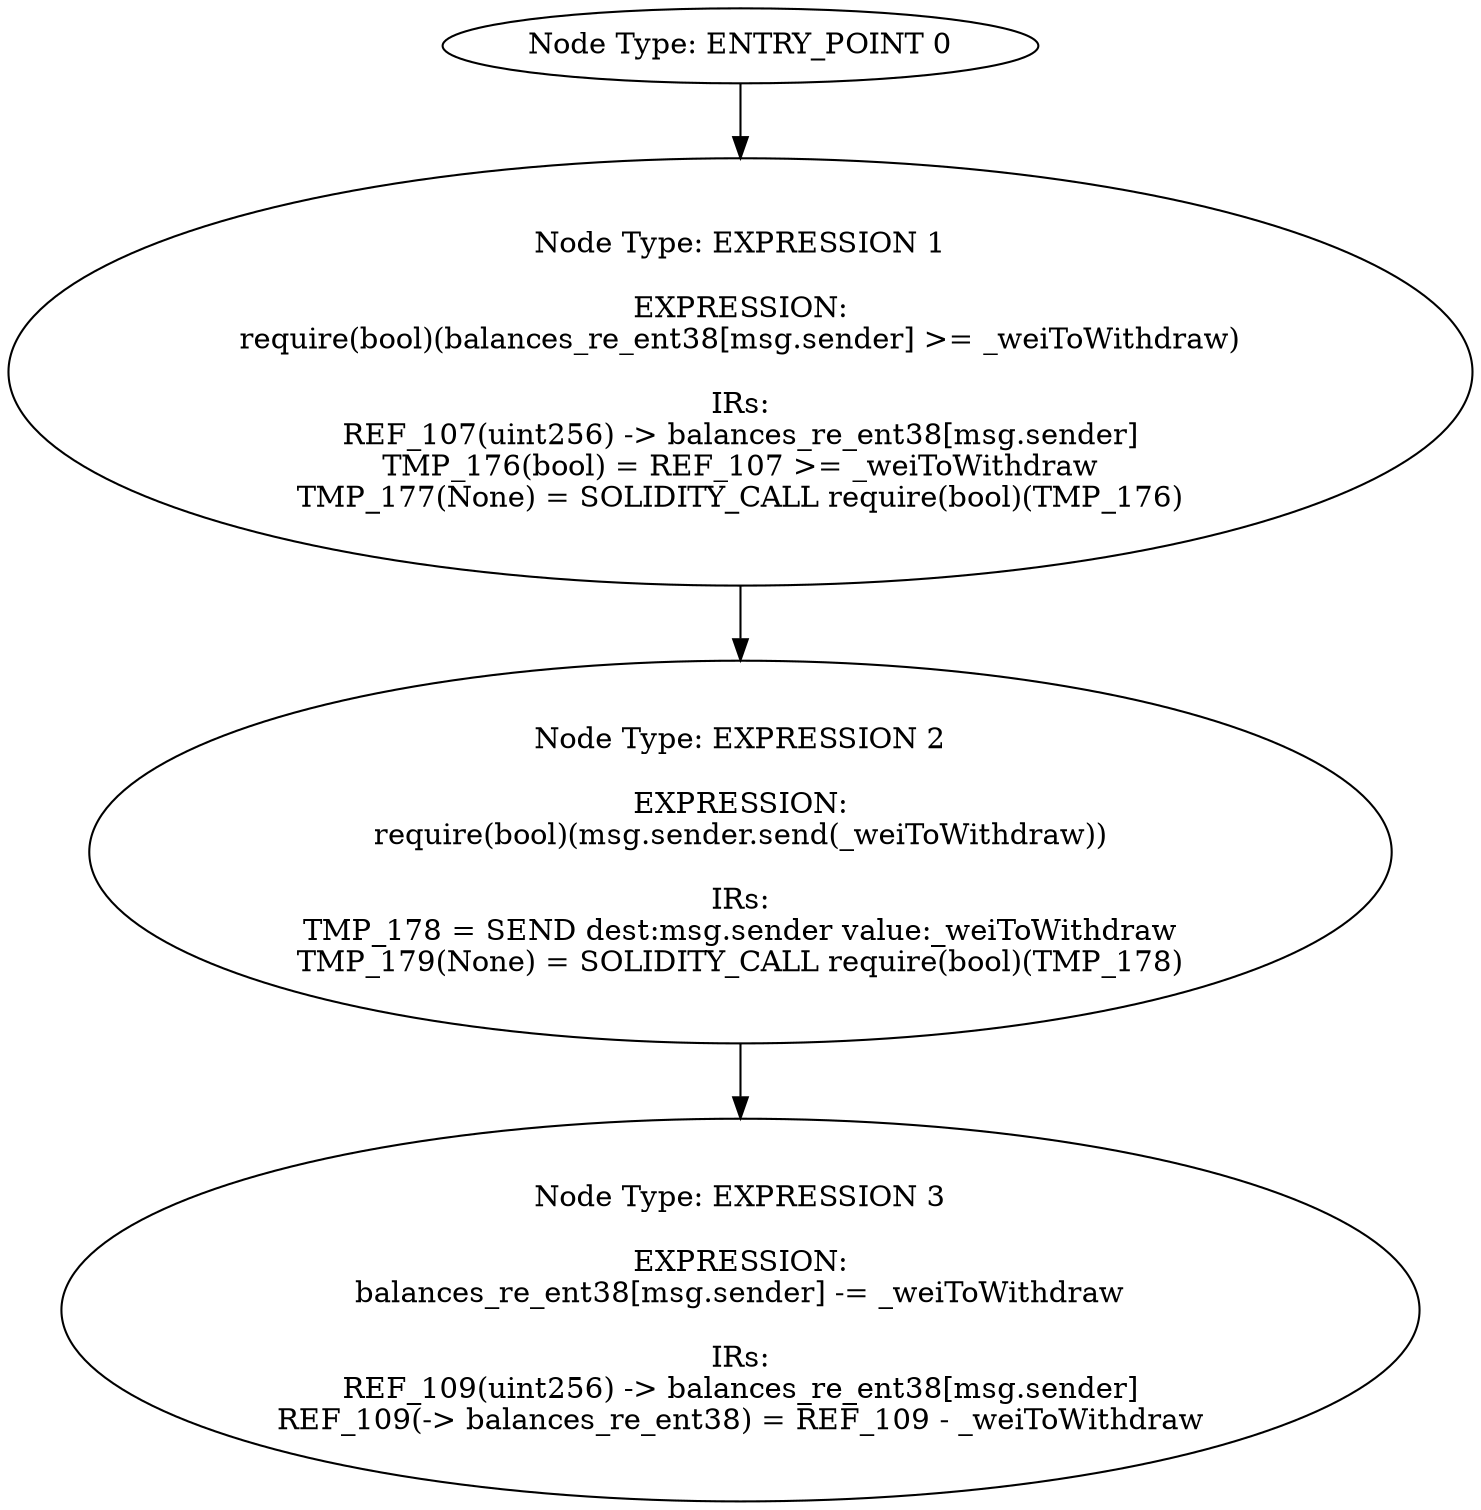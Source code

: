 digraph{
0[label="Node Type: ENTRY_POINT 0
"];
0->1;
1[label="Node Type: EXPRESSION 1

EXPRESSION:
require(bool)(balances_re_ent38[msg.sender] >= _weiToWithdraw)

IRs:
REF_107(uint256) -> balances_re_ent38[msg.sender]
TMP_176(bool) = REF_107 >= _weiToWithdraw
TMP_177(None) = SOLIDITY_CALL require(bool)(TMP_176)"];
1->2;
2[label="Node Type: EXPRESSION 2

EXPRESSION:
require(bool)(msg.sender.send(_weiToWithdraw))

IRs:
TMP_178 = SEND dest:msg.sender value:_weiToWithdraw
TMP_179(None) = SOLIDITY_CALL require(bool)(TMP_178)"];
2->3;
3[label="Node Type: EXPRESSION 3

EXPRESSION:
balances_re_ent38[msg.sender] -= _weiToWithdraw

IRs:
REF_109(uint256) -> balances_re_ent38[msg.sender]
REF_109(-> balances_re_ent38) = REF_109 - _weiToWithdraw"];
}
